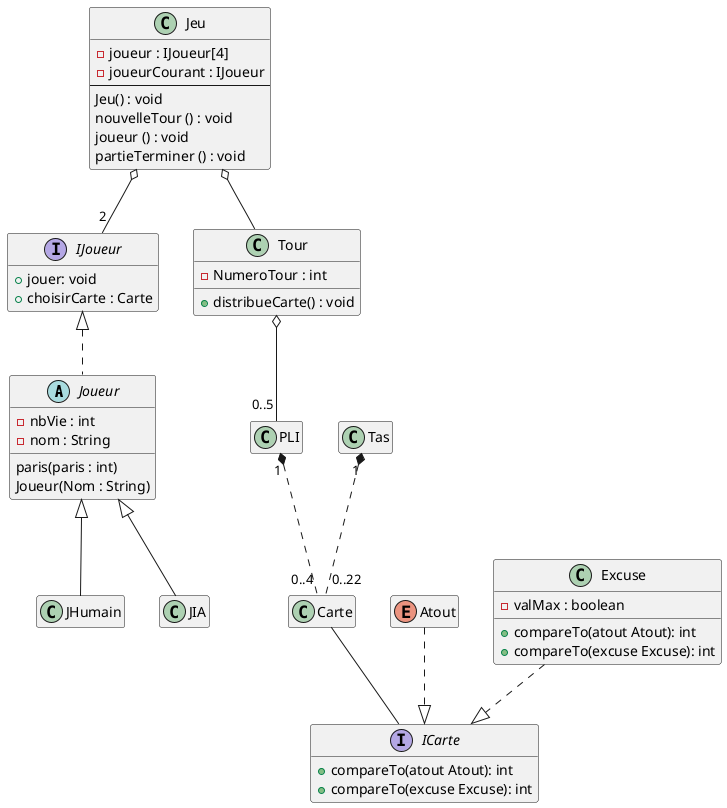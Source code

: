 @startuml

'pour cacher les attributs dans les diff class'
hide empty members

abstract class Joueur {
    -nbVie : int
    -nom : String
    paris(paris : int)
    Joueur(Nom : String)
}

class Carte {

}

class Jeu {
    -joueur : IJoueur[4]
    -joueurCourant : IJoueur
    --
    Jeu() : void
    nouvelleTour () : void
    joueur () : void
    partieTerminer () : void
}

interface IJoueur {
    +jouer: void
    +choisirCarte : Carte
}

class PLI {

}

class Tas {

}

class Tour {
    -NumeroTour : int
    +distribueCarte() : void
}

enum Atout {

}

class JHumain {

}

class JIA {

}

class Excuse {
    -valMax : boolean
    +compareTo(atout Atout): int
    +compareTo(excuse Excuse): int
}

interface ICarte {
    +compareTo(atout Atout): int
    +compareTo(excuse Excuse): int

}


PLI "1" *.. "0..4" Carte
Tas "1" *.. "0..22" Carte

Joueur <|-- JHumain
Joueur <|-- JIA

Tour o-- "0..5" PLI
Jeu o-- Tour

Atout ..|> ICarte
Excuse ..|> ICarte
Carte -- ICarte

Jeu o-- "2" IJoueur
IJoueur <|.. Joueur

@enduml